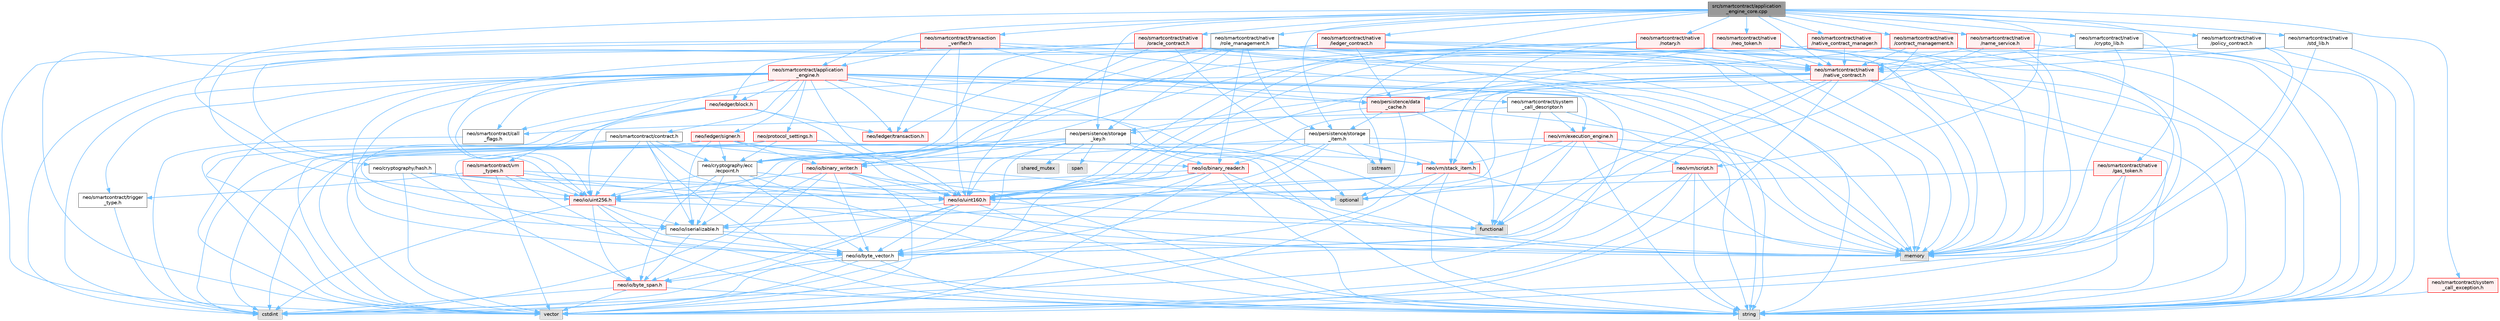 digraph "src/smartcontract/application_engine_core.cpp"
{
 // LATEX_PDF_SIZE
  bgcolor="transparent";
  edge [fontname=Helvetica,fontsize=10,labelfontname=Helvetica,labelfontsize=10];
  node [fontname=Helvetica,fontsize=10,shape=box,height=0.2,width=0.4];
  Node1 [id="Node000001",label="src/smartcontract/application\l_engine_core.cpp",height=0.2,width=0.4,color="gray40", fillcolor="grey60", style="filled", fontcolor="black",tooltip=" "];
  Node1 -> Node2 [id="edge1_Node000001_Node000002",color="steelblue1",style="solid",tooltip=" "];
  Node2 [id="Node000002",label="neo/cryptography/hash.h",height=0.2,width=0.4,color="grey40", fillcolor="white", style="filled",URL="$hash_8h.html",tooltip=" "];
  Node2 -> Node3 [id="edge2_Node000002_Node000003",color="steelblue1",style="solid",tooltip=" "];
  Node3 [id="Node000003",label="neo/io/byte_span.h",height=0.2,width=0.4,color="red", fillcolor="#FFF0F0", style="filled",URL="$io_2byte__span_8h.html",tooltip=" "];
  Node3 -> Node4 [id="edge3_Node000003_Node000004",color="steelblue1",style="solid",tooltip=" "];
  Node4 [id="Node000004",label="cstdint",height=0.2,width=0.4,color="grey60", fillcolor="#E0E0E0", style="filled",tooltip=" "];
  Node3 -> Node7 [id="edge4_Node000003_Node000007",color="steelblue1",style="solid",tooltip=" "];
  Node7 [id="Node000007",label="string",height=0.2,width=0.4,color="grey60", fillcolor="#E0E0E0", style="filled",tooltip=" "];
  Node3 -> Node8 [id="edge5_Node000003_Node000008",color="steelblue1",style="solid",tooltip=" "];
  Node8 [id="Node000008",label="vector",height=0.2,width=0.4,color="grey60", fillcolor="#E0E0E0", style="filled",tooltip=" "];
  Node2 -> Node9 [id="edge6_Node000002_Node000009",color="steelblue1",style="solid",tooltip=" "];
  Node9 [id="Node000009",label="neo/io/uint160.h",height=0.2,width=0.4,color="red", fillcolor="#FFF0F0", style="filled",URL="$uint160_8h.html",tooltip=" "];
  Node9 -> Node3 [id="edge7_Node000009_Node000003",color="steelblue1",style="solid",tooltip=" "];
  Node9 -> Node10 [id="edge8_Node000009_Node000010",color="steelblue1",style="solid",tooltip=" "];
  Node10 [id="Node000010",label="neo/io/byte_vector.h",height=0.2,width=0.4,color="grey40", fillcolor="white", style="filled",URL="$io_2byte__vector_8h.html",tooltip=" "];
  Node10 -> Node3 [id="edge9_Node000010_Node000003",color="steelblue1",style="solid",tooltip=" "];
  Node10 -> Node4 [id="edge10_Node000010_Node000004",color="steelblue1",style="solid",tooltip=" "];
  Node10 -> Node7 [id="edge11_Node000010_Node000007",color="steelblue1",style="solid",tooltip=" "];
  Node10 -> Node8 [id="edge12_Node000010_Node000008",color="steelblue1",style="solid",tooltip=" "];
  Node9 -> Node11 [id="edge13_Node000009_Node000011",color="steelblue1",style="solid",tooltip=" "];
  Node11 [id="Node000011",label="neo/io/iserializable.h",height=0.2,width=0.4,color="grey40", fillcolor="white", style="filled",URL="$iserializable_8h.html",tooltip=" "];
  Node11 -> Node3 [id="edge14_Node000011_Node000003",color="steelblue1",style="solid",tooltip=" "];
  Node11 -> Node10 [id="edge15_Node000011_Node000010",color="steelblue1",style="solid",tooltip=" "];
  Node11 -> Node12 [id="edge16_Node000011_Node000012",color="steelblue1",style="solid",tooltip=" "];
  Node12 [id="Node000012",label="memory",height=0.2,width=0.4,color="grey60", fillcolor="#E0E0E0", style="filled",tooltip=" "];
  Node9 -> Node4 [id="edge17_Node000009_Node000004",color="steelblue1",style="solid",tooltip=" "];
  Node9 -> Node14 [id="edge18_Node000009_Node000014",color="steelblue1",style="solid",tooltip=" "];
  Node14 [id="Node000014",label="functional",height=0.2,width=0.4,color="grey60", fillcolor="#E0E0E0", style="filled",tooltip=" "];
  Node9 -> Node7 [id="edge19_Node000009_Node000007",color="steelblue1",style="solid",tooltip=" "];
  Node2 -> Node15 [id="edge20_Node000002_Node000015",color="steelblue1",style="solid",tooltip=" "];
  Node15 [id="Node000015",label="neo/io/uint256.h",height=0.2,width=0.4,color="red", fillcolor="#FFF0F0", style="filled",URL="$uint256_8h.html",tooltip=" "];
  Node15 -> Node3 [id="edge21_Node000015_Node000003",color="steelblue1",style="solid",tooltip=" "];
  Node15 -> Node10 [id="edge22_Node000015_Node000010",color="steelblue1",style="solid",tooltip=" "];
  Node15 -> Node11 [id="edge23_Node000015_Node000011",color="steelblue1",style="solid",tooltip=" "];
  Node15 -> Node4 [id="edge24_Node000015_Node000004",color="steelblue1",style="solid",tooltip=" "];
  Node15 -> Node14 [id="edge25_Node000015_Node000014",color="steelblue1",style="solid",tooltip=" "];
  Node15 -> Node7 [id="edge26_Node000015_Node000007",color="steelblue1",style="solid",tooltip=" "];
  Node2 -> Node17 [id="edge27_Node000002_Node000017",color="steelblue1",style="solid",tooltip=" "];
  Node17 [id="Node000017",label="optional",height=0.2,width=0.4,color="grey60", fillcolor="#E0E0E0", style="filled",tooltip=" "];
  Node2 -> Node8 [id="edge28_Node000002_Node000008",color="steelblue1",style="solid",tooltip=" "];
  Node1 -> Node18 [id="edge29_Node000001_Node000018",color="steelblue1",style="solid",tooltip=" "];
  Node18 [id="Node000018",label="neo/persistence/storage\l_item.h",height=0.2,width=0.4,color="grey40", fillcolor="white", style="filled",URL="$persistence_2storage__item_8h.html",tooltip=" "];
  Node18 -> Node19 [id="edge30_Node000018_Node000019",color="steelblue1",style="solid",tooltip=" "];
  Node19 [id="Node000019",label="neo/io/binary_reader.h",height=0.2,width=0.4,color="red", fillcolor="#FFF0F0", style="filled",URL="$binary__reader_8h.html",tooltip=" "];
  Node19 -> Node10 [id="edge31_Node000019_Node000010",color="steelblue1",style="solid",tooltip=" "];
  Node19 -> Node9 [id="edge32_Node000019_Node000009",color="steelblue1",style="solid",tooltip=" "];
  Node19 -> Node15 [id="edge33_Node000019_Node000015",color="steelblue1",style="solid",tooltip=" "];
  Node19 -> Node4 [id="edge34_Node000019_Node000004",color="steelblue1",style="solid",tooltip=" "];
  Node19 -> Node12 [id="edge35_Node000019_Node000012",color="steelblue1",style="solid",tooltip=" "];
  Node19 -> Node7 [id="edge36_Node000019_Node000007",color="steelblue1",style="solid",tooltip=" "];
  Node19 -> Node8 [id="edge37_Node000019_Node000008",color="steelblue1",style="solid",tooltip=" "];
  Node18 -> Node24 [id="edge38_Node000018_Node000024",color="steelblue1",style="solid",tooltip=" "];
  Node24 [id="Node000024",label="neo/io/binary_writer.h",height=0.2,width=0.4,color="red", fillcolor="#FFF0F0", style="filled",URL="$binary__writer_8h.html",tooltip=" "];
  Node24 -> Node3 [id="edge39_Node000024_Node000003",color="steelblue1",style="solid",tooltip=" "];
  Node24 -> Node10 [id="edge40_Node000024_Node000010",color="steelblue1",style="solid",tooltip=" "];
  Node24 -> Node9 [id="edge41_Node000024_Node000009",color="steelblue1",style="solid",tooltip=" "];
  Node24 -> Node15 [id="edge42_Node000024_Node000015",color="steelblue1",style="solid",tooltip=" "];
  Node24 -> Node4 [id="edge43_Node000024_Node000004",color="steelblue1",style="solid",tooltip=" "];
  Node24 -> Node7 [id="edge44_Node000024_Node000007",color="steelblue1",style="solid",tooltip=" "];
  Node24 -> Node8 [id="edge45_Node000024_Node000008",color="steelblue1",style="solid",tooltip=" "];
  Node18 -> Node10 [id="edge46_Node000018_Node000010",color="steelblue1",style="solid",tooltip=" "];
  Node18 -> Node11 [id="edge47_Node000018_Node000011",color="steelblue1",style="solid",tooltip=" "];
  Node18 -> Node26 [id="edge48_Node000018_Node000026",color="steelblue1",style="solid",tooltip=" "];
  Node26 [id="Node000026",label="neo/vm/stack_item.h",height=0.2,width=0.4,color="red", fillcolor="#FFF0F0", style="filled",URL="$stack__item_8h.html",tooltip=" "];
  Node26 -> Node10 [id="edge49_Node000026_Node000010",color="steelblue1",style="solid",tooltip=" "];
  Node26 -> Node9 [id="edge50_Node000026_Node000009",color="steelblue1",style="solid",tooltip=" "];
  Node26 -> Node15 [id="edge51_Node000026_Node000015",color="steelblue1",style="solid",tooltip=" "];
  Node26 -> Node12 [id="edge52_Node000026_Node000012",color="steelblue1",style="solid",tooltip=" "];
  Node26 -> Node7 [id="edge53_Node000026_Node000007",color="steelblue1",style="solid",tooltip=" "];
  Node26 -> Node8 [id="edge54_Node000026_Node000008",color="steelblue1",style="solid",tooltip=" "];
  Node18 -> Node12 [id="edge55_Node000018_Node000012",color="steelblue1",style="solid",tooltip=" "];
  Node18 -> Node31 [id="edge56_Node000018_Node000031",color="steelblue1",style="solid",tooltip=" "];
  Node31 [id="Node000031",label="sstream",height=0.2,width=0.4,color="grey60", fillcolor="#E0E0E0", style="filled",tooltip=" "];
  Node1 -> Node32 [id="edge57_Node000001_Node000032",color="steelblue1",style="solid",tooltip=" "];
  Node32 [id="Node000032",label="neo/persistence/storage\l_key.h",height=0.2,width=0.4,color="grey40", fillcolor="white", style="filled",URL="$persistence_2storage__key_8h.html",tooltip=" "];
  Node32 -> Node33 [id="edge58_Node000032_Node000033",color="steelblue1",style="solid",tooltip=" "];
  Node33 [id="Node000033",label="neo/cryptography/ecc\l/ecpoint.h",height=0.2,width=0.4,color="grey40", fillcolor="white", style="filled",URL="$ecpoint_8h.html",tooltip=" "];
  Node33 -> Node3 [id="edge59_Node000033_Node000003",color="steelblue1",style="solid",tooltip=" "];
  Node33 -> Node10 [id="edge60_Node000033_Node000010",color="steelblue1",style="solid",tooltip=" "];
  Node33 -> Node11 [id="edge61_Node000033_Node000011",color="steelblue1",style="solid",tooltip=" "];
  Node33 -> Node15 [id="edge62_Node000033_Node000015",color="steelblue1",style="solid",tooltip=" "];
  Node33 -> Node12 [id="edge63_Node000033_Node000012",color="steelblue1",style="solid",tooltip=" "];
  Node33 -> Node7 [id="edge64_Node000033_Node000007",color="steelblue1",style="solid",tooltip=" "];
  Node32 -> Node19 [id="edge65_Node000032_Node000019",color="steelblue1",style="solid",tooltip=" "];
  Node32 -> Node24 [id="edge66_Node000032_Node000024",color="steelblue1",style="solid",tooltip=" "];
  Node32 -> Node10 [id="edge67_Node000032_Node000010",color="steelblue1",style="solid",tooltip=" "];
  Node32 -> Node11 [id="edge68_Node000032_Node000011",color="steelblue1",style="solid",tooltip=" "];
  Node32 -> Node9 [id="edge69_Node000032_Node000009",color="steelblue1",style="solid",tooltip=" "];
  Node32 -> Node15 [id="edge70_Node000032_Node000015",color="steelblue1",style="solid",tooltip=" "];
  Node32 -> Node4 [id="edge71_Node000032_Node000004",color="steelblue1",style="solid",tooltip=" "];
  Node32 -> Node17 [id="edge72_Node000032_Node000017",color="steelblue1",style="solid",tooltip=" "];
  Node32 -> Node34 [id="edge73_Node000032_Node000034",color="steelblue1",style="solid",tooltip=" "];
  Node34 [id="Node000034",label="shared_mutex",height=0.2,width=0.4,color="grey60", fillcolor="#E0E0E0", style="filled",tooltip=" "];
  Node32 -> Node35 [id="edge74_Node000032_Node000035",color="steelblue1",style="solid",tooltip=" "];
  Node35 [id="Node000035",label="span",height=0.2,width=0.4,color="grey60", fillcolor="#E0E0E0", style="filled",tooltip=" "];
  Node1 -> Node36 [id="edge75_Node000001_Node000036",color="steelblue1",style="solid",tooltip=" "];
  Node36 [id="Node000036",label="neo/smartcontract/application\l_engine.h",height=0.2,width=0.4,color="red", fillcolor="#FFF0F0", style="filled",URL="$application__engine_8h.html",tooltip=" "];
  Node36 -> Node10 [id="edge76_Node000036_Node000010",color="steelblue1",style="solid",tooltip=" "];
  Node36 -> Node11 [id="edge77_Node000036_Node000011",color="steelblue1",style="solid",tooltip=" "];
  Node36 -> Node9 [id="edge78_Node000036_Node000009",color="steelblue1",style="solid",tooltip=" "];
  Node36 -> Node15 [id="edge79_Node000036_Node000015",color="steelblue1",style="solid",tooltip=" "];
  Node36 -> Node37 [id="edge80_Node000036_Node000037",color="steelblue1",style="solid",tooltip=" "];
  Node37 [id="Node000037",label="neo/ledger/block.h",height=0.2,width=0.4,color="red", fillcolor="#FFF0F0", style="filled",URL="$ledger_2block_8h.html",tooltip=" "];
  Node37 -> Node11 [id="edge81_Node000037_Node000011",color="steelblue1",style="solid",tooltip=" "];
  Node37 -> Node9 [id="edge82_Node000037_Node000009",color="steelblue1",style="solid",tooltip=" "];
  Node37 -> Node15 [id="edge83_Node000037_Node000015",color="steelblue1",style="solid",tooltip=" "];
  Node37 -> Node63 [id="edge84_Node000037_Node000063",color="steelblue1",style="solid",tooltip=" "];
  Node63 [id="Node000063",label="neo/ledger/transaction.h",height=0.2,width=0.4,color="red", fillcolor="#FFF0F0", style="filled",URL="$ledger_2transaction_8h.html",tooltip=" "];
  Node37 -> Node8 [id="edge85_Node000037_Node000008",color="steelblue1",style="solid",tooltip=" "];
  Node36 -> Node67 [id="edge86_Node000036_Node000067",color="steelblue1",style="solid",tooltip=" "];
  Node67 [id="Node000067",label="neo/ledger/signer.h",height=0.2,width=0.4,color="red", fillcolor="#FFF0F0", style="filled",URL="$signer_8h.html",tooltip=" "];
  Node67 -> Node33 [id="edge87_Node000067_Node000033",color="steelblue1",style="solid",tooltip=" "];
  Node67 -> Node19 [id="edge88_Node000067_Node000019",color="steelblue1",style="solid",tooltip=" "];
  Node67 -> Node24 [id="edge89_Node000067_Node000024",color="steelblue1",style="solid",tooltip=" "];
  Node67 -> Node11 [id="edge90_Node000067_Node000011",color="steelblue1",style="solid",tooltip=" "];
  Node67 -> Node9 [id="edge91_Node000067_Node000009",color="steelblue1",style="solid",tooltip=" "];
  Node67 -> Node4 [id="edge92_Node000067_Node000004",color="steelblue1",style="solid",tooltip=" "];
  Node67 -> Node8 [id="edge93_Node000067_Node000008",color="steelblue1",style="solid",tooltip=" "];
  Node36 -> Node63 [id="edge94_Node000036_Node000063",color="steelblue1",style="solid",tooltip=" "];
  Node36 -> Node77 [id="edge95_Node000036_Node000077",color="steelblue1",style="solid",tooltip=" "];
  Node77 [id="Node000077",label="neo/persistence/data\l_cache.h",height=0.2,width=0.4,color="red", fillcolor="#FFF0F0", style="filled",URL="$data__cache_8h.html",tooltip=" "];
  Node77 -> Node18 [id="edge96_Node000077_Node000018",color="steelblue1",style="solid",tooltip=" "];
  Node77 -> Node32 [id="edge97_Node000077_Node000032",color="steelblue1",style="solid",tooltip=" "];
  Node77 -> Node14 [id="edge98_Node000077_Node000014",color="steelblue1",style="solid",tooltip=" "];
  Node77 -> Node12 [id="edge99_Node000077_Node000012",color="steelblue1",style="solid",tooltip=" "];
  Node77 -> Node17 [id="edge100_Node000077_Node000017",color="steelblue1",style="solid",tooltip=" "];
  Node36 -> Node80 [id="edge101_Node000036_Node000080",color="steelblue1",style="solid",tooltip=" "];
  Node80 [id="Node000080",label="neo/protocol_settings.h",height=0.2,width=0.4,color="red", fillcolor="#FFF0F0", style="filled",URL="$protocol__settings_8h.html",tooltip=" "];
  Node80 -> Node33 [id="edge102_Node000080_Node000033",color="steelblue1",style="solid",tooltip=" "];
  Node80 -> Node4 [id="edge103_Node000080_Node000004",color="steelblue1",style="solid",tooltip=" "];
  Node80 -> Node12 [id="edge104_Node000080_Node000012",color="steelblue1",style="solid",tooltip=" "];
  Node80 -> Node7 [id="edge105_Node000080_Node000007",color="steelblue1",style="solid",tooltip=" "];
  Node80 -> Node8 [id="edge106_Node000080_Node000008",color="steelblue1",style="solid",tooltip=" "];
  Node36 -> Node82 [id="edge107_Node000036_Node000082",color="steelblue1",style="solid",tooltip=" "];
  Node82 [id="Node000082",label="neo/smartcontract/call\l_flags.h",height=0.2,width=0.4,color="grey40", fillcolor="white", style="filled",URL="$call__flags_8h.html",tooltip=" "];
  Node82 -> Node4 [id="edge108_Node000082_Node000004",color="steelblue1",style="solid",tooltip=" "];
  Node36 -> Node83 [id="edge109_Node000036_Node000083",color="steelblue1",style="solid",tooltip=" "];
  Node83 [id="Node000083",label="neo/smartcontract/contract.h",height=0.2,width=0.4,color="grey40", fillcolor="white", style="filled",URL="$contract_8h.html",tooltip=" "];
  Node83 -> Node33 [id="edge110_Node000083_Node000033",color="steelblue1",style="solid",tooltip=" "];
  Node83 -> Node10 [id="edge111_Node000083_Node000010",color="steelblue1",style="solid",tooltip=" "];
  Node83 -> Node11 [id="edge112_Node000083_Node000011",color="steelblue1",style="solid",tooltip=" "];
  Node83 -> Node9 [id="edge113_Node000083_Node000009",color="steelblue1",style="solid",tooltip=" "];
  Node83 -> Node15 [id="edge114_Node000083_Node000015",color="steelblue1",style="solid",tooltip=" "];
  Node83 -> Node17 [id="edge115_Node000083_Node000017",color="steelblue1",style="solid",tooltip=" "];
  Node83 -> Node7 [id="edge116_Node000083_Node000007",color="steelblue1",style="solid",tooltip=" "];
  Node83 -> Node8 [id="edge117_Node000083_Node000008",color="steelblue1",style="solid",tooltip=" "];
  Node36 -> Node84 [id="edge118_Node000036_Node000084",color="steelblue1",style="solid",tooltip=" "];
  Node84 [id="Node000084",label="neo/smartcontract/system\l_call_descriptor.h",height=0.2,width=0.4,color="grey40", fillcolor="white", style="filled",URL="$system__call__descriptor_8h.html",tooltip=" "];
  Node84 -> Node82 [id="edge119_Node000084_Node000082",color="steelblue1",style="solid",tooltip=" "];
  Node84 -> Node85 [id="edge120_Node000084_Node000085",color="steelblue1",style="solid",tooltip=" "];
  Node85 [id="Node000085",label="neo/vm/execution_engine.h",height=0.2,width=0.4,color="red", fillcolor="#FFF0F0", style="filled",URL="$execution__engine_8h.html",tooltip=" "];
  Node85 -> Node88 [id="edge121_Node000085_Node000088",color="steelblue1",style="solid",tooltip=" "];
  Node88 [id="Node000088",label="neo/vm/script.h",height=0.2,width=0.4,color="red", fillcolor="#FFF0F0", style="filled",URL="$script_8h.html",tooltip=" "];
  Node88 -> Node4 [id="edge122_Node000088_Node000004",color="steelblue1",style="solid",tooltip=" "];
  Node88 -> Node12 [id="edge123_Node000088_Node000012",color="steelblue1",style="solid",tooltip=" "];
  Node88 -> Node17 [id="edge124_Node000088_Node000017",color="steelblue1",style="solid",tooltip=" "];
  Node88 -> Node7 [id="edge125_Node000088_Node000007",color="steelblue1",style="solid",tooltip=" "];
  Node88 -> Node8 [id="edge126_Node000088_Node000008",color="steelblue1",style="solid",tooltip=" "];
  Node85 -> Node26 [id="edge127_Node000085_Node000026",color="steelblue1",style="solid",tooltip=" "];
  Node85 -> Node14 [id="edge128_Node000085_Node000014",color="steelblue1",style="solid",tooltip=" "];
  Node85 -> Node12 [id="edge129_Node000085_Node000012",color="steelblue1",style="solid",tooltip=" "];
  Node85 -> Node17 [id="edge130_Node000085_Node000017",color="steelblue1",style="solid",tooltip=" "];
  Node85 -> Node7 [id="edge131_Node000085_Node000007",color="steelblue1",style="solid",tooltip=" "];
  Node85 -> Node8 [id="edge132_Node000085_Node000008",color="steelblue1",style="solid",tooltip=" "];
  Node84 -> Node14 [id="edge133_Node000084_Node000014",color="steelblue1",style="solid",tooltip=" "];
  Node84 -> Node7 [id="edge134_Node000084_Node000007",color="steelblue1",style="solid",tooltip=" "];
  Node36 -> Node99 [id="edge135_Node000036_Node000099",color="steelblue1",style="solid",tooltip=" "];
  Node99 [id="Node000099",label="neo/smartcontract/trigger\l_type.h",height=0.2,width=0.4,color="grey40", fillcolor="white", style="filled",URL="$trigger__type_8h.html",tooltip=" "];
  Node99 -> Node4 [id="edge136_Node000099_Node000004",color="steelblue1",style="solid",tooltip=" "];
  Node36 -> Node100 [id="edge137_Node000036_Node000100",color="steelblue1",style="solid",tooltip=" "];
  Node100 [id="Node000100",label="neo/smartcontract/vm\l_types.h",height=0.2,width=0.4,color="red", fillcolor="#FFF0F0", style="filled",URL="$vm__types_8h.html",tooltip=" "];
  Node100 -> Node9 [id="edge138_Node000100_Node000009",color="steelblue1",style="solid",tooltip=" "];
  Node100 -> Node15 [id="edge139_Node000100_Node000015",color="steelblue1",style="solid",tooltip=" "];
  Node100 -> Node99 [id="edge140_Node000100_Node000099",color="steelblue1",style="solid",tooltip=" "];
  Node100 -> Node12 [id="edge141_Node000100_Node000012",color="steelblue1",style="solid",tooltip=" "];
  Node100 -> Node7 [id="edge142_Node000100_Node000007",color="steelblue1",style="solid",tooltip=" "];
  Node100 -> Node8 [id="edge143_Node000100_Node000008",color="steelblue1",style="solid",tooltip=" "];
  Node36 -> Node85 [id="edge144_Node000036_Node000085",color="steelblue1",style="solid",tooltip=" "];
  Node36 -> Node26 [id="edge145_Node000036_Node000026",color="steelblue1",style="solid",tooltip=" "];
  Node36 -> Node4 [id="edge146_Node000036_Node000004",color="steelblue1",style="solid",tooltip=" "];
  Node36 -> Node14 [id="edge147_Node000036_Node000014",color="steelblue1",style="solid",tooltip=" "];
  Node36 -> Node12 [id="edge148_Node000036_Node000012",color="steelblue1",style="solid",tooltip=" "];
  Node36 -> Node7 [id="edge149_Node000036_Node000007",color="steelblue1",style="solid",tooltip=" "];
  Node36 -> Node8 [id="edge150_Node000036_Node000008",color="steelblue1",style="solid",tooltip=" "];
  Node1 -> Node101 [id="edge151_Node000001_Node000101",color="steelblue1",style="solid",tooltip=" "];
  Node101 [id="Node000101",label="neo/smartcontract/native\l/contract_management.h",height=0.2,width=0.4,color="red", fillcolor="#FFF0F0", style="filled",URL="$contract__management_8h.html",tooltip=" "];
  Node101 -> Node10 [id="edge152_Node000101_Node000010",color="steelblue1",style="solid",tooltip=" "];
  Node101 -> Node9 [id="edge153_Node000101_Node000009",color="steelblue1",style="solid",tooltip=" "];
  Node101 -> Node105 [id="edge154_Node000101_Node000105",color="steelblue1",style="solid",tooltip=" "];
  Node105 [id="Node000105",label="neo/smartcontract/native\l/native_contract.h",height=0.2,width=0.4,color="red", fillcolor="#FFF0F0", style="filled",URL="$native_2native__contract_8h.html",tooltip=" "];
  Node105 -> Node10 [id="edge155_Node000105_Node000010",color="steelblue1",style="solid",tooltip=" "];
  Node105 -> Node9 [id="edge156_Node000105_Node000009",color="steelblue1",style="solid",tooltip=" "];
  Node105 -> Node77 [id="edge157_Node000105_Node000077",color="steelblue1",style="solid",tooltip=" "];
  Node105 -> Node32 [id="edge158_Node000105_Node000032",color="steelblue1",style="solid",tooltip=" "];
  Node105 -> Node82 [id="edge159_Node000105_Node000082",color="steelblue1",style="solid",tooltip=" "];
  Node105 -> Node26 [id="edge160_Node000105_Node000026",color="steelblue1",style="solid",tooltip=" "];
  Node105 -> Node14 [id="edge161_Node000105_Node000014",color="steelblue1",style="solid",tooltip=" "];
  Node105 -> Node12 [id="edge162_Node000105_Node000012",color="steelblue1",style="solid",tooltip=" "];
  Node105 -> Node7 [id="edge163_Node000105_Node000007",color="steelblue1",style="solid",tooltip=" "];
  Node105 -> Node8 [id="edge164_Node000105_Node000008",color="steelblue1",style="solid",tooltip=" "];
  Node101 -> Node12 [id="edge165_Node000101_Node000012",color="steelblue1",style="solid",tooltip=" "];
  Node101 -> Node7 [id="edge166_Node000101_Node000007",color="steelblue1",style="solid",tooltip=" "];
  Node1 -> Node106 [id="edge167_Node000001_Node000106",color="steelblue1",style="solid",tooltip=" "];
  Node106 [id="Node000106",label="neo/smartcontract/native\l/crypto_lib.h",height=0.2,width=0.4,color="grey40", fillcolor="white", style="filled",URL="$crypto__lib_8h.html",tooltip=" "];
  Node106 -> Node105 [id="edge168_Node000106_Node000105",color="steelblue1",style="solid",tooltip=" "];
  Node106 -> Node12 [id="edge169_Node000106_Node000012",color="steelblue1",style="solid",tooltip=" "];
  Node106 -> Node7 [id="edge170_Node000106_Node000007",color="steelblue1",style="solid",tooltip=" "];
  Node1 -> Node107 [id="edge171_Node000001_Node000107",color="steelblue1",style="solid",tooltip=" "];
  Node107 [id="Node000107",label="neo/smartcontract/native\l/gas_token.h",height=0.2,width=0.4,color="red", fillcolor="#FFF0F0", style="filled",URL="$gas__token_8h.html",tooltip=" "];
  Node107 -> Node9 [id="edge172_Node000107_Node000009",color="steelblue1",style="solid",tooltip=" "];
  Node107 -> Node12 [id="edge173_Node000107_Node000012",color="steelblue1",style="solid",tooltip=" "];
  Node107 -> Node7 [id="edge174_Node000107_Node000007",color="steelblue1",style="solid",tooltip=" "];
  Node1 -> Node109 [id="edge175_Node000001_Node000109",color="steelblue1",style="solid",tooltip=" "];
  Node109 [id="Node000109",label="neo/smartcontract/native\l/ledger_contract.h",height=0.2,width=0.4,color="red", fillcolor="#FFF0F0", style="filled",URL="$ledger__contract_8h.html",tooltip=" "];
  Node109 -> Node15 [id="edge176_Node000109_Node000015",color="steelblue1",style="solid",tooltip=" "];
  Node109 -> Node37 [id="edge177_Node000109_Node000037",color="steelblue1",style="solid",tooltip=" "];
  Node109 -> Node63 [id="edge178_Node000109_Node000063",color="steelblue1",style="solid",tooltip=" "];
  Node109 -> Node77 [id="edge179_Node000109_Node000077",color="steelblue1",style="solid",tooltip=" "];
  Node109 -> Node105 [id="edge180_Node000109_Node000105",color="steelblue1",style="solid",tooltip=" "];
  Node109 -> Node12 [id="edge181_Node000109_Node000012",color="steelblue1",style="solid",tooltip=" "];
  Node109 -> Node7 [id="edge182_Node000109_Node000007",color="steelblue1",style="solid",tooltip=" "];
  Node1 -> Node111 [id="edge183_Node000001_Node000111",color="steelblue1",style="solid",tooltip=" "];
  Node111 [id="Node000111",label="neo/smartcontract/native\l/name_service.h",height=0.2,width=0.4,color="red", fillcolor="#FFF0F0", style="filled",URL="$name__service_8h.html",tooltip=" "];
  Node111 -> Node9 [id="edge184_Node000111_Node000009",color="steelblue1",style="solid",tooltip=" "];
  Node111 -> Node105 [id="edge185_Node000111_Node000105",color="steelblue1",style="solid",tooltip=" "];
  Node111 -> Node12 [id="edge186_Node000111_Node000012",color="steelblue1",style="solid",tooltip=" "];
  Node111 -> Node7 [id="edge187_Node000111_Node000007",color="steelblue1",style="solid",tooltip=" "];
  Node1 -> Node105 [id="edge188_Node000001_Node000105",color="steelblue1",style="solid",tooltip=" "];
  Node1 -> Node112 [id="edge189_Node000001_Node000112",color="steelblue1",style="solid",tooltip=" "];
  Node112 [id="Node000112",label="neo/smartcontract/native\l/native_contract_manager.h",height=0.2,width=0.4,color="red", fillcolor="#FFF0F0", style="filled",URL="$native__contract__manager_8h.html",tooltip=" "];
  Node112 -> Node9 [id="edge190_Node000112_Node000009",color="steelblue1",style="solid",tooltip=" "];
  Node112 -> Node105 [id="edge191_Node000112_Node000105",color="steelblue1",style="solid",tooltip=" "];
  Node112 -> Node12 [id="edge192_Node000112_Node000012",color="steelblue1",style="solid",tooltip=" "];
  Node112 -> Node8 [id="edge193_Node000112_Node000008",color="steelblue1",style="solid",tooltip=" "];
  Node1 -> Node113 [id="edge194_Node000001_Node000113",color="steelblue1",style="solid",tooltip=" "];
  Node113 [id="Node000113",label="neo/smartcontract/native\l/neo_token.h",height=0.2,width=0.4,color="red", fillcolor="#FFF0F0", style="filled",URL="$neo__token_8h.html",tooltip=" "];
  Node113 -> Node33 [id="edge195_Node000113_Node000033",color="steelblue1",style="solid",tooltip=" "];
  Node113 -> Node9 [id="edge196_Node000113_Node000009",color="steelblue1",style="solid",tooltip=" "];
  Node113 -> Node77 [id="edge197_Node000113_Node000077",color="steelblue1",style="solid",tooltip=" "];
  Node113 -> Node105 [id="edge198_Node000113_Node000105",color="steelblue1",style="solid",tooltip=" "];
  Node113 -> Node12 [id="edge199_Node000113_Node000012",color="steelblue1",style="solid",tooltip=" "];
  Node113 -> Node7 [id="edge200_Node000113_Node000007",color="steelblue1",style="solid",tooltip=" "];
  Node113 -> Node8 [id="edge201_Node000113_Node000008",color="steelblue1",style="solid",tooltip=" "];
  Node1 -> Node114 [id="edge202_Node000001_Node000114",color="steelblue1",style="solid",tooltip=" "];
  Node114 [id="Node000114",label="neo/smartcontract/native\l/notary.h",height=0.2,width=0.4,color="red", fillcolor="#FFF0F0", style="filled",URL="$notary_8h.html",tooltip=" "];
  Node114 -> Node33 [id="edge203_Node000114_Node000033",color="steelblue1",style="solid",tooltip=" "];
  Node114 -> Node9 [id="edge204_Node000114_Node000009",color="steelblue1",style="solid",tooltip=" "];
  Node114 -> Node105 [id="edge205_Node000114_Node000105",color="steelblue1",style="solid",tooltip=" "];
  Node114 -> Node26 [id="edge206_Node000114_Node000026",color="steelblue1",style="solid",tooltip=" "];
  Node114 -> Node12 [id="edge207_Node000114_Node000012",color="steelblue1",style="solid",tooltip=" "];
  Node114 -> Node7 [id="edge208_Node000114_Node000007",color="steelblue1",style="solid",tooltip=" "];
  Node1 -> Node117 [id="edge209_Node000001_Node000117",color="steelblue1",style="solid",tooltip=" "];
  Node117 [id="Node000117",label="neo/smartcontract/native\l/oracle_contract.h",height=0.2,width=0.4,color="red", fillcolor="#FFF0F0", style="filled",URL="$oracle__contract_8h.html",tooltip=" "];
  Node117 -> Node33 [id="edge210_Node000117_Node000033",color="steelblue1",style="solid",tooltip=" "];
  Node117 -> Node9 [id="edge211_Node000117_Node000009",color="steelblue1",style="solid",tooltip=" "];
  Node117 -> Node15 [id="edge212_Node000117_Node000015",color="steelblue1",style="solid",tooltip=" "];
  Node117 -> Node105 [id="edge213_Node000117_Node000105",color="steelblue1",style="solid",tooltip=" "];
  Node117 -> Node26 [id="edge214_Node000117_Node000026",color="steelblue1",style="solid",tooltip=" "];
  Node117 -> Node12 [id="edge215_Node000117_Node000012",color="steelblue1",style="solid",tooltip=" "];
  Node117 -> Node7 [id="edge216_Node000117_Node000007",color="steelblue1",style="solid",tooltip=" "];
  Node117 -> Node8 [id="edge217_Node000117_Node000008",color="steelblue1",style="solid",tooltip=" "];
  Node1 -> Node120 [id="edge218_Node000001_Node000120",color="steelblue1",style="solid",tooltip=" "];
  Node120 [id="Node000120",label="neo/smartcontract/native\l/policy_contract.h",height=0.2,width=0.4,color="grey40", fillcolor="white", style="filled",URL="$policy__contract_8h.html",tooltip=" "];
  Node120 -> Node105 [id="edge219_Node000120_Node000105",color="steelblue1",style="solid",tooltip=" "];
  Node120 -> Node12 [id="edge220_Node000120_Node000012",color="steelblue1",style="solid",tooltip=" "];
  Node120 -> Node7 [id="edge221_Node000120_Node000007",color="steelblue1",style="solid",tooltip=" "];
  Node1 -> Node121 [id="edge222_Node000001_Node000121",color="steelblue1",style="solid",tooltip=" "];
  Node121 [id="Node000121",label="neo/smartcontract/native\l/role_management.h",height=0.2,width=0.4,color="grey40", fillcolor="white", style="filled",URL="$role__management_8h.html",tooltip=" "];
  Node121 -> Node33 [id="edge223_Node000121_Node000033",color="steelblue1",style="solid",tooltip=" "];
  Node121 -> Node19 [id="edge224_Node000121_Node000019",color="steelblue1",style="solid",tooltip=" "];
  Node121 -> Node24 [id="edge225_Node000121_Node000024",color="steelblue1",style="solid",tooltip=" "];
  Node121 -> Node18 [id="edge226_Node000121_Node000018",color="steelblue1",style="solid",tooltip=" "];
  Node121 -> Node32 [id="edge227_Node000121_Node000032",color="steelblue1",style="solid",tooltip=" "];
  Node121 -> Node105 [id="edge228_Node000121_Node000105",color="steelblue1",style="solid",tooltip=" "];
  Node121 -> Node4 [id="edge229_Node000121_Node000004",color="steelblue1",style="solid",tooltip=" "];
  Node121 -> Node12 [id="edge230_Node000121_Node000012",color="steelblue1",style="solid",tooltip=" "];
  Node121 -> Node7 [id="edge231_Node000121_Node000007",color="steelblue1",style="solid",tooltip=" "];
  Node121 -> Node8 [id="edge232_Node000121_Node000008",color="steelblue1",style="solid",tooltip=" "];
  Node1 -> Node122 [id="edge233_Node000001_Node000122",color="steelblue1",style="solid",tooltip=" "];
  Node122 [id="Node000122",label="neo/smartcontract/native\l/std_lib.h",height=0.2,width=0.4,color="grey40", fillcolor="white", style="filled",URL="$std__lib_8h.html",tooltip=" "];
  Node122 -> Node105 [id="edge234_Node000122_Node000105",color="steelblue1",style="solid",tooltip=" "];
  Node122 -> Node12 [id="edge235_Node000122_Node000012",color="steelblue1",style="solid",tooltip=" "];
  Node122 -> Node7 [id="edge236_Node000122_Node000007",color="steelblue1",style="solid",tooltip=" "];
  Node1 -> Node123 [id="edge237_Node000001_Node000123",color="steelblue1",style="solid",tooltip=" "];
  Node123 [id="Node000123",label="neo/smartcontract/system\l_call_exception.h",height=0.2,width=0.4,color="red", fillcolor="#FFF0F0", style="filled",URL="$system__call__exception_8h.html",tooltip=" "];
  Node123 -> Node7 [id="edge238_Node000123_Node000007",color="steelblue1",style="solid",tooltip=" "];
  Node1 -> Node124 [id="edge239_Node000001_Node000124",color="steelblue1",style="solid",tooltip=" "];
  Node124 [id="Node000124",label="neo/smartcontract/transaction\l_verifier.h",height=0.2,width=0.4,color="red", fillcolor="#FFF0F0", style="filled",URL="$transaction__verifier_8h.html",tooltip=" "];
  Node124 -> Node9 [id="edge240_Node000124_Node000009",color="steelblue1",style="solid",tooltip=" "];
  Node124 -> Node15 [id="edge241_Node000124_Node000015",color="steelblue1",style="solid",tooltip=" "];
  Node124 -> Node63 [id="edge242_Node000124_Node000063",color="steelblue1",style="solid",tooltip=" "];
  Node124 -> Node77 [id="edge243_Node000124_Node000077",color="steelblue1",style="solid",tooltip=" "];
  Node124 -> Node36 [id="edge244_Node000124_Node000036",color="steelblue1",style="solid",tooltip=" "];
  Node124 -> Node12 [id="edge245_Node000124_Node000012",color="steelblue1",style="solid",tooltip=" "];
  Node124 -> Node7 [id="edge246_Node000124_Node000007",color="steelblue1",style="solid",tooltip=" "];
  Node124 -> Node8 [id="edge247_Node000124_Node000008",color="steelblue1",style="solid",tooltip=" "];
  Node1 -> Node88 [id="edge248_Node000001_Node000088",color="steelblue1",style="solid",tooltip=" "];
  Node1 -> Node31 [id="edge249_Node000001_Node000031",color="steelblue1",style="solid",tooltip=" "];
}
